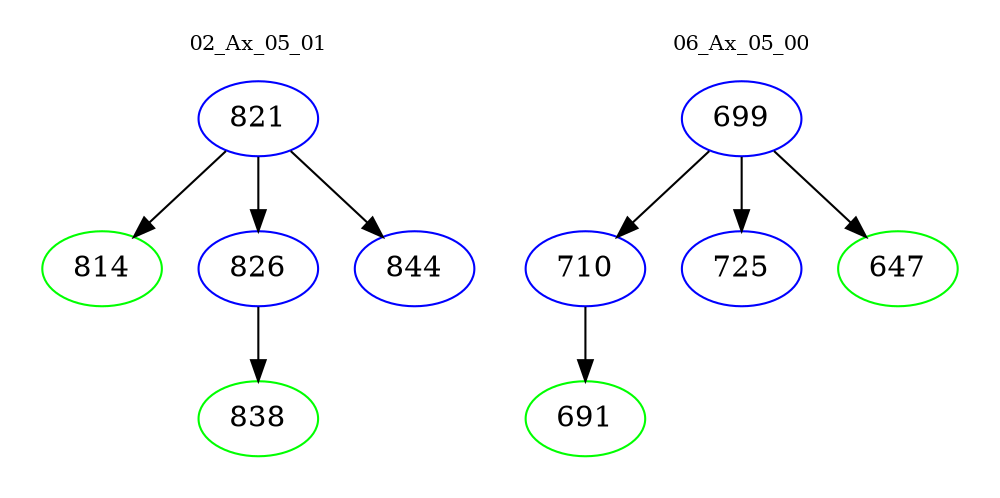 digraph{
subgraph cluster_0 {
color = white
label = "02_Ax_05_01";
fontsize=10;
T0_821 [label="821", color="blue"]
T0_821 -> T0_814 [color="black"]
T0_814 [label="814", color="green"]
T0_821 -> T0_826 [color="black"]
T0_826 [label="826", color="blue"]
T0_826 -> T0_838 [color="black"]
T0_838 [label="838", color="green"]
T0_821 -> T0_844 [color="black"]
T0_844 [label="844", color="blue"]
}
subgraph cluster_1 {
color = white
label = "06_Ax_05_00";
fontsize=10;
T1_699 [label="699", color="blue"]
T1_699 -> T1_710 [color="black"]
T1_710 [label="710", color="blue"]
T1_710 -> T1_691 [color="black"]
T1_691 [label="691", color="green"]
T1_699 -> T1_725 [color="black"]
T1_725 [label="725", color="blue"]
T1_699 -> T1_647 [color="black"]
T1_647 [label="647", color="green"]
}
}
